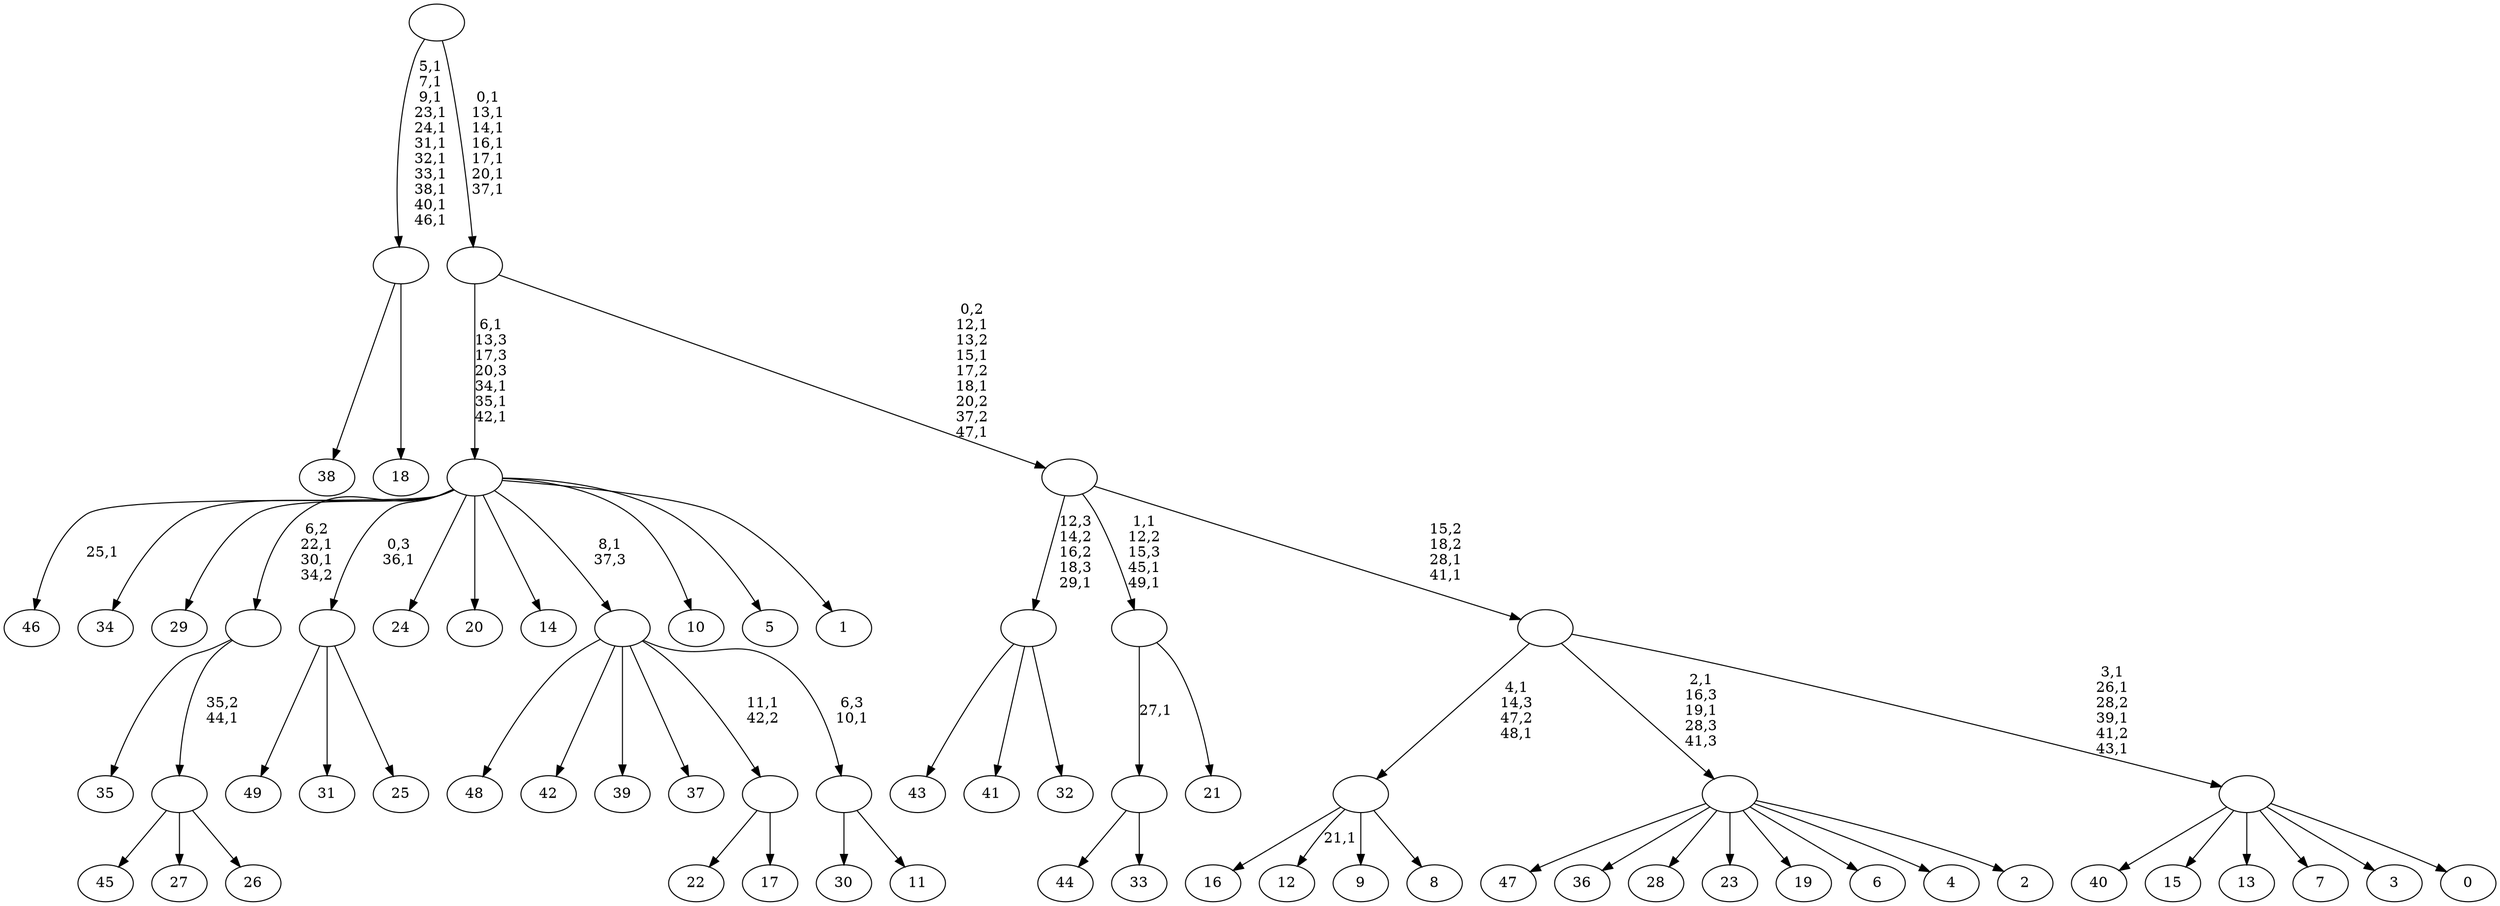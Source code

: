 digraph T {
	100 [label="49"]
	99 [label="48"]
	98 [label="47"]
	97 [label="46"]
	95 [label="45"]
	94 [label="44"]
	93 [label="43"]
	92 [label="42"]
	91 [label="41"]
	90 [label="40"]
	89 [label="39"]
	88 [label="38"]
	87 [label="37"]
	86 [label="36"]
	85 [label="35"]
	84 [label="34"]
	83 [label="33"]
	82 [label=""]
	81 [label="32"]
	80 [label=""]
	79 [label="31"]
	78 [label="30"]
	77 [label="29"]
	76 [label="28"]
	75 [label="27"]
	74 [label="26"]
	73 [label=""]
	72 [label=""]
	70 [label="25"]
	69 [label=""]
	68 [label="24"]
	67 [label="23"]
	66 [label="22"]
	65 [label="21"]
	64 [label=""]
	61 [label="20"]
	60 [label="19"]
	59 [label="18"]
	58 [label=""]
	47 [label="17"]
	46 [label=""]
	45 [label="16"]
	44 [label="15"]
	43 [label="14"]
	42 [label="13"]
	41 [label="12"]
	39 [label="11"]
	38 [label=""]
	37 [label=""]
	36 [label="10"]
	35 [label="9"]
	34 [label="8"]
	33 [label=""]
	31 [label="7"]
	30 [label="6"]
	29 [label="5"]
	28 [label="4"]
	27 [label="3"]
	26 [label="2"]
	25 [label=""]
	23 [label="1"]
	22 [label=""]
	18 [label="0"]
	17 [label=""]
	13 [label=""]
	11 [label=""]
	7 [label=""]
	0 [label=""]
	82 -> 94 [label=""]
	82 -> 83 [label=""]
	80 -> 93 [label=""]
	80 -> 91 [label=""]
	80 -> 81 [label=""]
	73 -> 95 [label=""]
	73 -> 75 [label=""]
	73 -> 74 [label=""]
	72 -> 85 [label=""]
	72 -> 73 [label="35,2\n44,1"]
	69 -> 100 [label=""]
	69 -> 79 [label=""]
	69 -> 70 [label=""]
	64 -> 82 [label="27,1"]
	64 -> 65 [label=""]
	58 -> 88 [label=""]
	58 -> 59 [label=""]
	46 -> 66 [label=""]
	46 -> 47 [label=""]
	38 -> 78 [label=""]
	38 -> 39 [label=""]
	37 -> 99 [label=""]
	37 -> 92 [label=""]
	37 -> 89 [label=""]
	37 -> 87 [label=""]
	37 -> 46 [label="11,1\n42,2"]
	37 -> 38 [label="6,3\n10,1"]
	33 -> 41 [label="21,1"]
	33 -> 45 [label=""]
	33 -> 35 [label=""]
	33 -> 34 [label=""]
	25 -> 98 [label=""]
	25 -> 86 [label=""]
	25 -> 76 [label=""]
	25 -> 67 [label=""]
	25 -> 60 [label=""]
	25 -> 30 [label=""]
	25 -> 28 [label=""]
	25 -> 26 [label=""]
	22 -> 72 [label="6,2\n22,1\n30,1\n34,2"]
	22 -> 97 [label="25,1"]
	22 -> 84 [label=""]
	22 -> 77 [label=""]
	22 -> 69 [label="0,3\n36,1"]
	22 -> 68 [label=""]
	22 -> 61 [label=""]
	22 -> 43 [label=""]
	22 -> 37 [label="8,1\n37,3"]
	22 -> 36 [label=""]
	22 -> 29 [label=""]
	22 -> 23 [label=""]
	17 -> 90 [label=""]
	17 -> 44 [label=""]
	17 -> 42 [label=""]
	17 -> 31 [label=""]
	17 -> 27 [label=""]
	17 -> 18 [label=""]
	13 -> 17 [label="3,1\n26,1\n28,2\n39,1\n41,2\n43,1"]
	13 -> 25 [label="2,1\n16,3\n19,1\n28,3\n41,3"]
	13 -> 33 [label="4,1\n14,3\n47,2\n48,1"]
	11 -> 13 [label="15,2\n18,2\n28,1\n41,1"]
	11 -> 64 [label="1,1\n12,2\n15,3\n45,1\n49,1"]
	11 -> 80 [label="12,3\n14,2\n16,2\n18,3\n29,1"]
	7 -> 11 [label="0,2\n12,1\n13,2\n15,1\n17,2\n18,1\n20,2\n37,2\n47,1"]
	7 -> 22 [label="6,1\n13,3\n17,3\n20,3\n34,1\n35,1\n42,1"]
	0 -> 7 [label="0,1\n13,1\n14,1\n16,1\n17,1\n20,1\n37,1"]
	0 -> 58 [label="5,1\n7,1\n9,1\n23,1\n24,1\n31,1\n32,1\n33,1\n38,1\n40,1\n46,1"]
}
